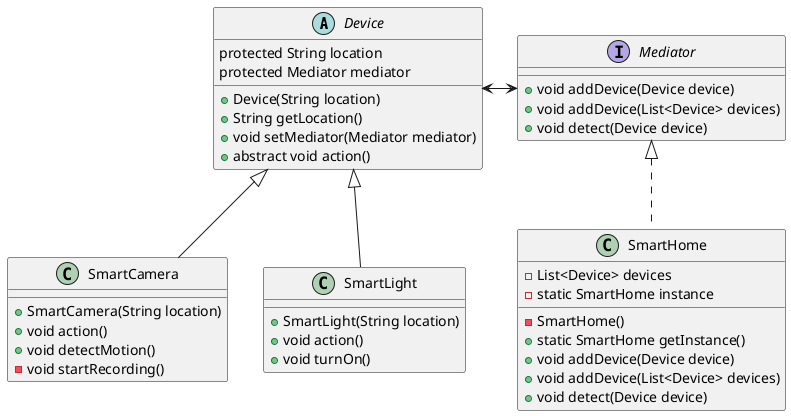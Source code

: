 
@startuml
'https://plantuml.com/class-diagram

    abstract class Device {
        protected String location
        protected Mediator mediator
        +Device(String location)
        +String getLocation()
        +void setMediator(Mediator mediator)
        +abstract void action()
    }

    interface Mediator {
        +void addDevice(Device device)
        +void addDevice(List<Device> devices)
        +void detect(Device device)
    }

    class SmartCamera extends Device {
        +SmartCamera(String location)
        +void action()
        +void detectMotion()
        -void startRecording()
    }

    class SmartHome implements Mediator {
        -List<Device> devices
        -static SmartHome instance
        -SmartHome()
        +static SmartHome getInstance()
        +void addDevice(Device device)
        +void addDevice(List<Device> devices)
        +void detect(Device device)
    }

    class SmartLight extends Device {
        +SmartLight(String location)
        +void action()
        +void turnOn()
    }

    Device <-> Mediator

@enduml

